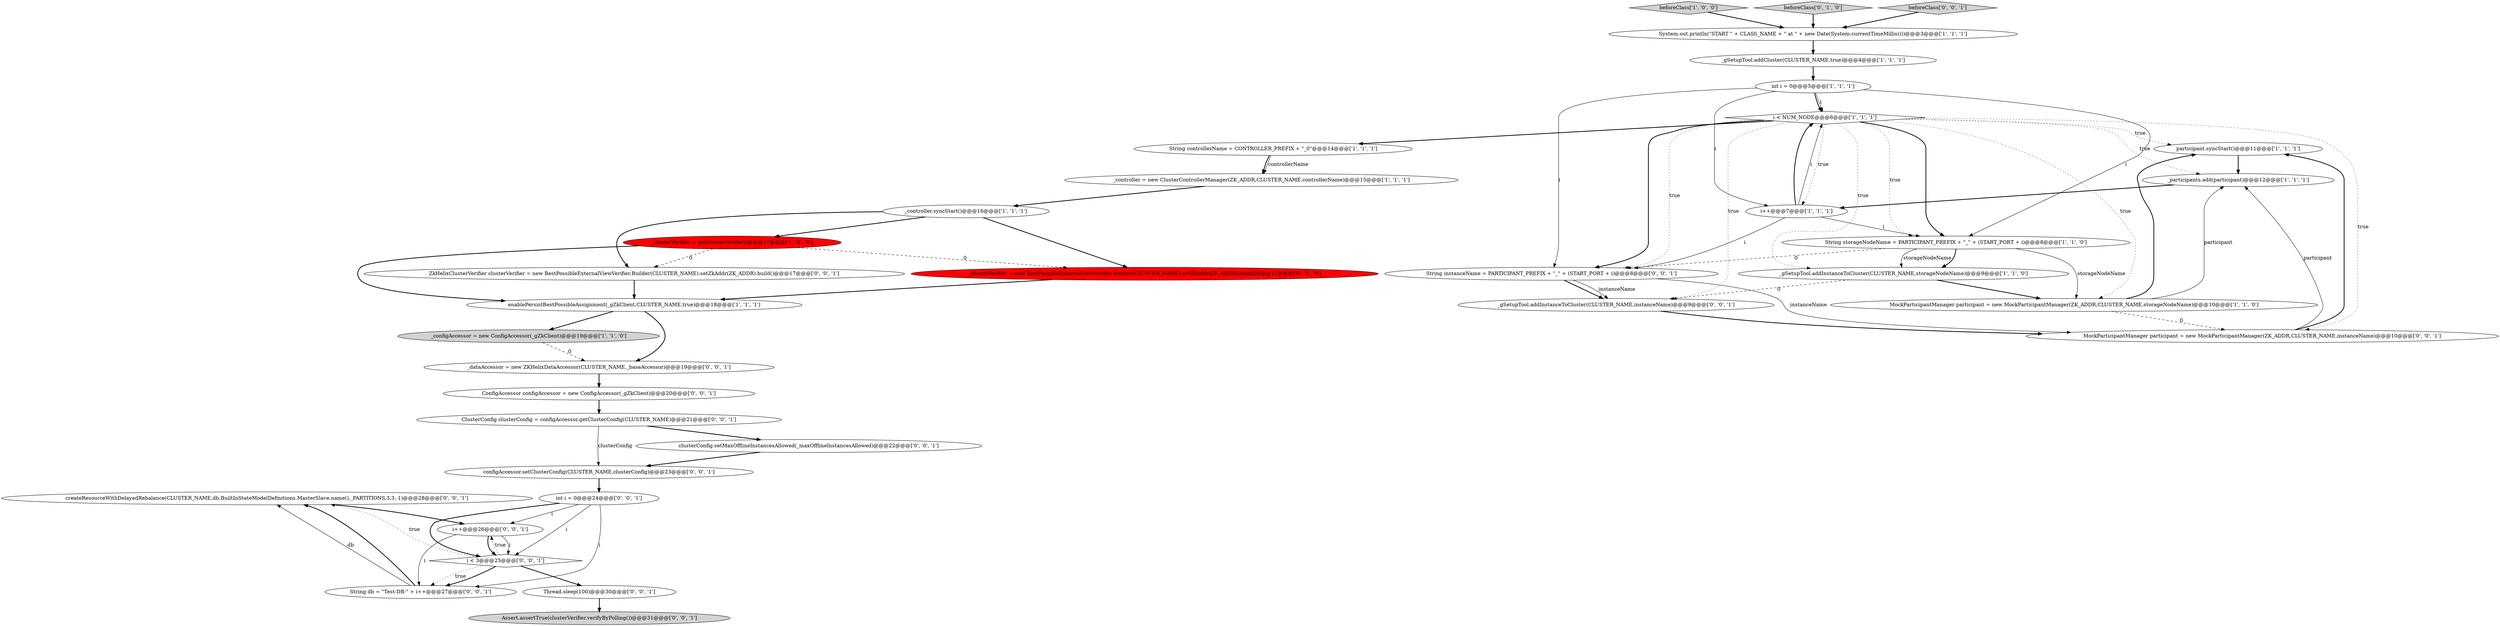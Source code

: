 digraph {
19 [style = filled, label = "createResourceWithDelayedRebalance(CLUSTER_NAME,db,BuiltInStateModelDefinitions.MasterSlave.name(),_PARTITIONS,3,3,-1)@@@28@@@['0', '0', '1']", fillcolor = white, shape = ellipse image = "AAA0AAABBB3BBB"];
10 [style = filled, label = "enablePersistBestPossibleAssignment(_gZkClient,CLUSTER_NAME,true)@@@18@@@['1', '1', '1']", fillcolor = white, shape = ellipse image = "AAA0AAABBB1BBB"];
34 [style = filled, label = "String db = \"Test-DB-\" + i++@@@27@@@['0', '0', '1']", fillcolor = white, shape = ellipse image = "AAA0AAABBB3BBB"];
12 [style = filled, label = "_controller.syncStart()@@@16@@@['1', '1', '1']", fillcolor = white, shape = ellipse image = "AAA0AAABBB1BBB"];
14 [style = filled, label = "beforeClass['1', '0', '0']", fillcolor = lightgray, shape = diamond image = "AAA0AAABBB1BBB"];
13 [style = filled, label = "participant.syncStart()@@@11@@@['1', '1', '1']", fillcolor = white, shape = ellipse image = "AAA0AAABBB1BBB"];
32 [style = filled, label = "configAccessor.setClusterConfig(CLUSTER_NAME,clusterConfig)@@@23@@@['0', '0', '1']", fillcolor = white, shape = ellipse image = "AAA0AAABBB3BBB"];
25 [style = filled, label = "ConfigAccessor configAccessor = new ConfigAccessor(_gZkClient)@@@20@@@['0', '0', '1']", fillcolor = white, shape = ellipse image = "AAA0AAABBB3BBB"];
23 [style = filled, label = "MockParticipantManager participant = new MockParticipantManager(ZK_ADDR,CLUSTER_NAME,instanceName)@@@10@@@['0', '0', '1']", fillcolor = white, shape = ellipse image = "AAA0AAABBB3BBB"];
21 [style = filled, label = "Thread.sleep(100)@@@30@@@['0', '0', '1']", fillcolor = white, shape = ellipse image = "AAA0AAABBB3BBB"];
18 [style = filled, label = "_clusterVerifier = new BestPossibleExternalViewVerifier.Builder(CLUSTER_NAME).setZkAddr(ZK_ADDR).build()@@@17@@@['0', '1', '0']", fillcolor = red, shape = ellipse image = "AAA1AAABBB2BBB"];
6 [style = filled, label = "i < NUM_NODE@@@6@@@['1', '1', '1']", fillcolor = white, shape = diamond image = "AAA0AAABBB1BBB"];
33 [style = filled, label = "int i = 0@@@24@@@['0', '0', '1']", fillcolor = white, shape = ellipse image = "AAA0AAABBB3BBB"];
11 [style = filled, label = "String storageNodeName = PARTICIPANT_PREFIX + \"_\" + (START_PORT + i)@@@8@@@['1', '1', '0']", fillcolor = white, shape = ellipse image = "AAA0AAABBB1BBB"];
7 [style = filled, label = "_gSetupTool.addCluster(CLUSTER_NAME,true)@@@4@@@['1', '1', '1']", fillcolor = white, shape = ellipse image = "AAA0AAABBB1BBB"];
4 [style = filled, label = "_participants.add(participant)@@@12@@@['1', '1', '1']", fillcolor = white, shape = ellipse image = "AAA0AAABBB1BBB"];
26 [style = filled, label = "clusterConfig.setMaxOfflineInstancesAllowed(_maxOfflineInstancesAllowed)@@@22@@@['0', '0', '1']", fillcolor = white, shape = ellipse image = "AAA0AAABBB3BBB"];
0 [style = filled, label = "_controller = new ClusterControllerManager(ZK_ADDR,CLUSTER_NAME,controllerName)@@@15@@@['1', '1', '1']", fillcolor = white, shape = ellipse image = "AAA0AAABBB1BBB"];
3 [style = filled, label = "System.out.println(\"START \" + CLASS_NAME + \" at \" + new Date(System.currentTimeMillis()))@@@3@@@['1', '1', '1']", fillcolor = white, shape = ellipse image = "AAA0AAABBB1BBB"];
28 [style = filled, label = "i++@@@26@@@['0', '0', '1']", fillcolor = white, shape = ellipse image = "AAA0AAABBB3BBB"];
8 [style = filled, label = "String controllerName = CONTROLLER_PREFIX + \"_0\"@@@14@@@['1', '1', '1']", fillcolor = white, shape = ellipse image = "AAA0AAABBB1BBB"];
20 [style = filled, label = "i < 3@@@25@@@['0', '0', '1']", fillcolor = white, shape = diamond image = "AAA0AAABBB3BBB"];
35 [style = filled, label = "ClusterConfig clusterConfig = configAccessor.getClusterConfig(CLUSTER_NAME)@@@21@@@['0', '0', '1']", fillcolor = white, shape = ellipse image = "AAA0AAABBB3BBB"];
9 [style = filled, label = "MockParticipantManager participant = new MockParticipantManager(ZK_ADDR,CLUSTER_NAME,storageNodeName)@@@10@@@['1', '1', '0']", fillcolor = white, shape = ellipse image = "AAA0AAABBB1BBB"];
22 [style = filled, label = "_gSetupTool.addInstanceToCluster(CLUSTER_NAME,instanceName)@@@9@@@['0', '0', '1']", fillcolor = white, shape = ellipse image = "AAA0AAABBB3BBB"];
24 [style = filled, label = "ZkHelixClusterVerifier clusterVerifier = new BestPossibleExternalViewVerifier.Builder(CLUSTER_NAME).setZkAddr(ZK_ADDR).build()@@@17@@@['0', '0', '1']", fillcolor = white, shape = ellipse image = "AAA0AAABBB3BBB"];
30 [style = filled, label = "String instanceName = PARTICIPANT_PREFIX + \"_\" + (START_PORT + i)@@@8@@@['0', '0', '1']", fillcolor = white, shape = ellipse image = "AAA0AAABBB3BBB"];
16 [style = filled, label = "_configAccessor = new ConfigAccessor(_gZkClient)@@@19@@@['1', '1', '0']", fillcolor = lightgray, shape = ellipse image = "AAA0AAABBB1BBB"];
17 [style = filled, label = "beforeClass['0', '1', '0']", fillcolor = lightgray, shape = diamond image = "AAA0AAABBB2BBB"];
5 [style = filled, label = "_gSetupTool.addInstanceToCluster(CLUSTER_NAME,storageNodeName)@@@9@@@['1', '1', '0']", fillcolor = white, shape = ellipse image = "AAA0AAABBB1BBB"];
2 [style = filled, label = "int i = 0@@@5@@@['1', '1', '1']", fillcolor = white, shape = ellipse image = "AAA0AAABBB1BBB"];
27 [style = filled, label = "_dataAccessor = new ZKHelixDataAccessor(CLUSTER_NAME,_baseAccessor)@@@19@@@['0', '0', '1']", fillcolor = white, shape = ellipse image = "AAA0AAABBB3BBB"];
1 [style = filled, label = "_clusterVerifier = getClusterVerifier()@@@17@@@['1', '0', '0']", fillcolor = red, shape = ellipse image = "AAA1AAABBB1BBB"];
29 [style = filled, label = "Assert.assertTrue(clusterVerifier.verifyByPolling())@@@31@@@['0', '0', '1']", fillcolor = lightgray, shape = ellipse image = "AAA0AAABBB3BBB"];
15 [style = filled, label = "i++@@@7@@@['1', '1', '1']", fillcolor = white, shape = ellipse image = "AAA0AAABBB1BBB"];
31 [style = filled, label = "beforeClass['0', '0', '1']", fillcolor = lightgray, shape = diamond image = "AAA0AAABBB3BBB"];
24->10 [style = bold, label=""];
14->3 [style = bold, label=""];
6->30 [style = dotted, label="true"];
28->20 [style = solid, label="i"];
30->22 [style = bold, label=""];
26->32 [style = bold, label=""];
33->20 [style = bold, label=""];
5->9 [style = bold, label=""];
34->19 [style = bold, label=""];
33->34 [style = solid, label="i"];
28->20 [style = bold, label=""];
30->23 [style = solid, label="instanceName"];
2->6 [style = solid, label="i"];
2->6 [style = bold, label=""];
10->27 [style = bold, label=""];
16->27 [style = dashed, label="0"];
20->34 [style = bold, label=""];
0->12 [style = bold, label=""];
6->13 [style = dotted, label="true"];
4->15 [style = bold, label=""];
6->23 [style = dotted, label="true"];
15->6 [style = bold, label=""];
2->30 [style = solid, label="i"];
1->18 [style = dashed, label="0"];
12->24 [style = bold, label=""];
11->5 [style = solid, label="storageNodeName"];
8->0 [style = solid, label="controllerName"];
6->22 [style = dotted, label="true"];
25->35 [style = bold, label=""];
12->1 [style = bold, label=""];
22->23 [style = bold, label=""];
2->15 [style = solid, label="i"];
32->33 [style = bold, label=""];
9->23 [style = dashed, label="0"];
15->6 [style = solid, label="i"];
23->4 [style = solid, label="participant"];
20->21 [style = bold, label=""];
8->0 [style = bold, label=""];
9->4 [style = solid, label="participant"];
28->34 [style = solid, label="i"];
11->5 [style = bold, label=""];
6->5 [style = dotted, label="true"];
21->29 [style = bold, label=""];
2->11 [style = solid, label="i"];
35->32 [style = solid, label="clusterConfig"];
10->16 [style = bold, label=""];
18->10 [style = bold, label=""];
3->7 [style = bold, label=""];
34->19 [style = solid, label="db"];
23->13 [style = bold, label=""];
33->28 [style = solid, label="i"];
7->2 [style = bold, label=""];
6->9 [style = dotted, label="true"];
6->4 [style = dotted, label="true"];
6->11 [style = bold, label=""];
20->28 [style = dotted, label="true"];
1->24 [style = dashed, label="0"];
6->8 [style = bold, label=""];
30->22 [style = solid, label="instanceName"];
12->18 [style = bold, label=""];
17->3 [style = bold, label=""];
15->30 [style = solid, label="i"];
11->9 [style = solid, label="storageNodeName"];
20->19 [style = dotted, label="true"];
33->20 [style = solid, label="i"];
5->22 [style = dashed, label="0"];
19->28 [style = bold, label=""];
6->15 [style = dotted, label="true"];
6->11 [style = dotted, label="true"];
31->3 [style = bold, label=""];
11->30 [style = dashed, label="0"];
1->10 [style = bold, label=""];
35->26 [style = bold, label=""];
27->25 [style = bold, label=""];
20->34 [style = dotted, label="true"];
15->11 [style = solid, label="i"];
9->13 [style = bold, label=""];
13->4 [style = bold, label=""];
6->30 [style = bold, label=""];
}
